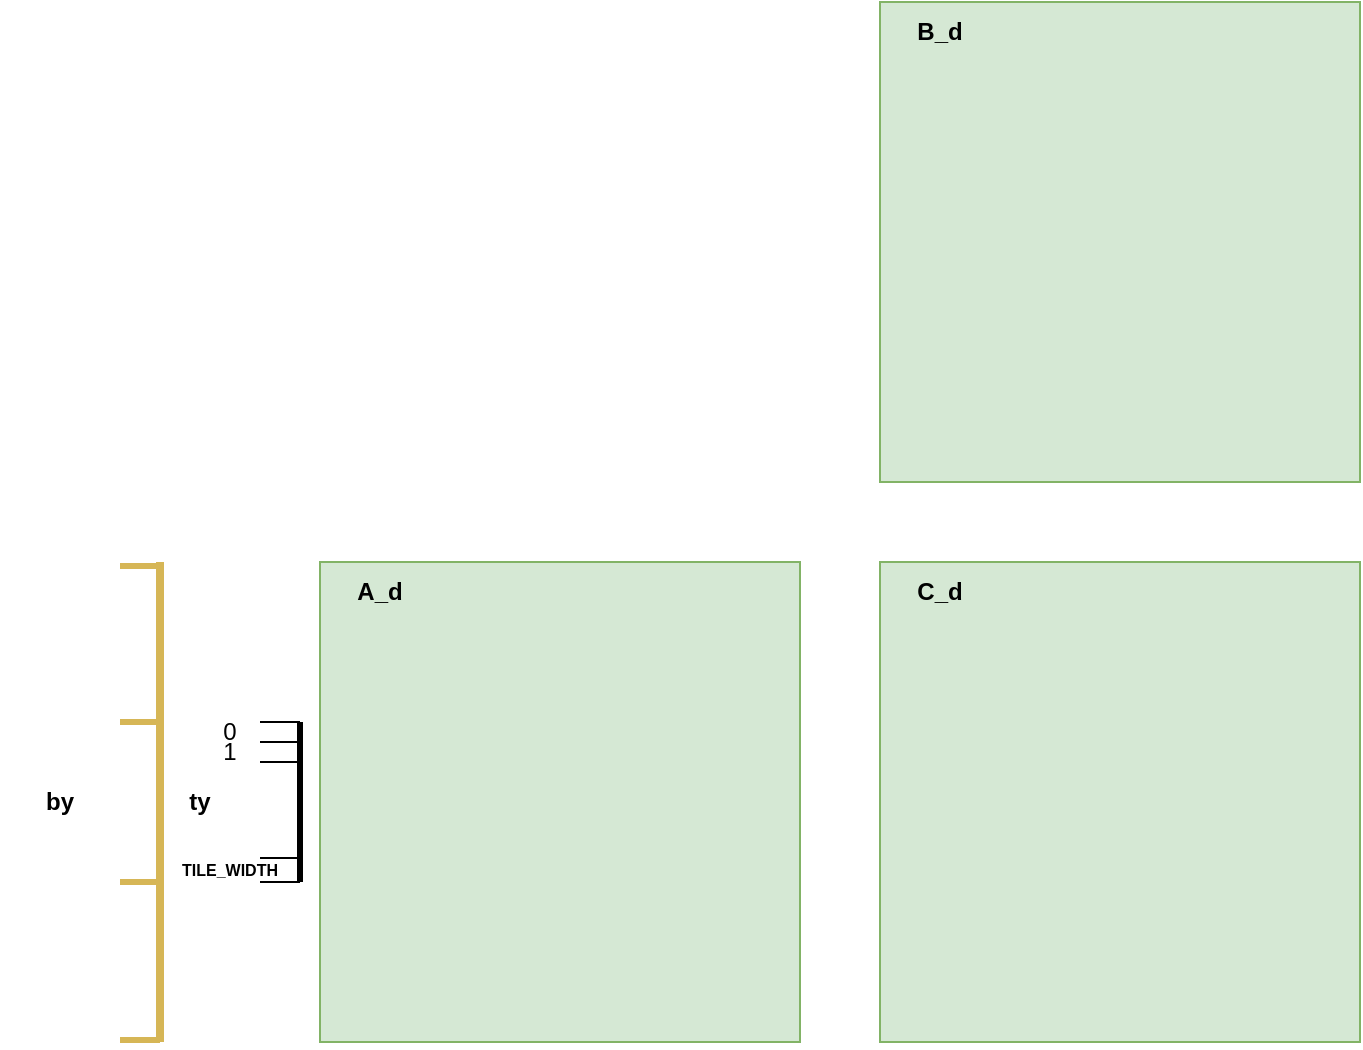 <mxfile version="24.2.7" type="github">
  <diagram name="Page-1" id="ZenlzO5LV9gic_rSfzat">
    <mxGraphModel dx="1369" dy="526" grid="1" gridSize="10" guides="1" tooltips="1" connect="1" arrows="1" fold="1" page="1" pageScale="1" pageWidth="850" pageHeight="1100" math="0" shadow="0">
      <root>
        <mxCell id="0" />
        <mxCell id="1" parent="0" />
        <mxCell id="rCkDUYI8NnFWdBm09v8n-1" value="" style="whiteSpace=wrap;html=1;aspect=fixed;fillColor=#d5e8d4;strokeColor=#82b366;" vertex="1" parent="1">
          <mxGeometry x="120" y="360" width="240" height="240" as="geometry" />
        </mxCell>
        <mxCell id="rCkDUYI8NnFWdBm09v8n-2" value="" style="whiteSpace=wrap;html=1;aspect=fixed;fillColor=#d5e8d4;strokeColor=#82b366;" vertex="1" parent="1">
          <mxGeometry x="400" y="80" width="240" height="240" as="geometry" />
        </mxCell>
        <mxCell id="rCkDUYI8NnFWdBm09v8n-3" value="" style="whiteSpace=wrap;html=1;aspect=fixed;fillColor=#d5e8d4;strokeColor=#82b366;" vertex="1" parent="1">
          <mxGeometry x="400" y="360" width="240" height="240" as="geometry" />
        </mxCell>
        <mxCell id="rCkDUYI8NnFWdBm09v8n-4" value="&lt;b&gt;A_d&lt;/b&gt;" style="text;html=1;align=center;verticalAlign=middle;whiteSpace=wrap;rounded=0;" vertex="1" parent="1">
          <mxGeometry x="120" y="360" width="60" height="30" as="geometry" />
        </mxCell>
        <mxCell id="rCkDUYI8NnFWdBm09v8n-5" value="&lt;b&gt;B_d&lt;/b&gt;" style="text;html=1;align=center;verticalAlign=middle;whiteSpace=wrap;rounded=0;" vertex="1" parent="1">
          <mxGeometry x="400" y="80" width="60" height="30" as="geometry" />
        </mxCell>
        <mxCell id="rCkDUYI8NnFWdBm09v8n-7" value="&lt;b&gt;C_d&lt;/b&gt;" style="text;html=1;align=center;verticalAlign=middle;whiteSpace=wrap;rounded=0;" vertex="1" parent="1">
          <mxGeometry x="400" y="360" width="60" height="30" as="geometry" />
        </mxCell>
        <mxCell id="rCkDUYI8NnFWdBm09v8n-8" value="" style="endArrow=none;html=1;rounded=0;strokeWidth=4;fillColor=#fff2cc;strokeColor=#d6b656;" edge="1" parent="1">
          <mxGeometry width="50" height="50" relative="1" as="geometry">
            <mxPoint x="40" y="600" as="sourcePoint" />
            <mxPoint x="40" y="360" as="targetPoint" />
          </mxGeometry>
        </mxCell>
        <mxCell id="rCkDUYI8NnFWdBm09v8n-9" value="" style="endArrow=none;html=1;rounded=0;strokeWidth=3;fillColor=#fff2cc;strokeColor=#d6b656;" edge="1" parent="1">
          <mxGeometry width="50" height="50" relative="1" as="geometry">
            <mxPoint x="20" y="362" as="sourcePoint" />
            <mxPoint x="40" y="362" as="targetPoint" />
          </mxGeometry>
        </mxCell>
        <mxCell id="rCkDUYI8NnFWdBm09v8n-10" value="" style="endArrow=none;html=1;rounded=0;strokeWidth=3;fillColor=#fff2cc;strokeColor=#d6b656;" edge="1" parent="1">
          <mxGeometry width="50" height="50" relative="1" as="geometry">
            <mxPoint x="20" y="440" as="sourcePoint" />
            <mxPoint x="40" y="440" as="targetPoint" />
          </mxGeometry>
        </mxCell>
        <mxCell id="rCkDUYI8NnFWdBm09v8n-11" value="" style="endArrow=none;html=1;rounded=0;strokeWidth=3;fillColor=#fff2cc;strokeColor=#d6b656;" edge="1" parent="1">
          <mxGeometry width="50" height="50" relative="1" as="geometry">
            <mxPoint x="20" y="520" as="sourcePoint" />
            <mxPoint x="40" y="520" as="targetPoint" />
          </mxGeometry>
        </mxCell>
        <mxCell id="rCkDUYI8NnFWdBm09v8n-12" value="" style="endArrow=none;html=1;rounded=0;strokeWidth=3;fillColor=#fff2cc;strokeColor=#d6b656;" edge="1" parent="1">
          <mxGeometry width="50" height="50" relative="1" as="geometry">
            <mxPoint x="20" y="599" as="sourcePoint" />
            <mxPoint x="40" y="599" as="targetPoint" />
          </mxGeometry>
        </mxCell>
        <mxCell id="rCkDUYI8NnFWdBm09v8n-13" value="&lt;b&gt;by&lt;/b&gt;" style="text;html=1;align=center;verticalAlign=middle;whiteSpace=wrap;rounded=0;" vertex="1" parent="1">
          <mxGeometry x="-40" y="465" width="60" height="30" as="geometry" />
        </mxCell>
        <mxCell id="rCkDUYI8NnFWdBm09v8n-14" value="" style="endArrow=none;html=1;rounded=0;strokeWidth=3;" edge="1" parent="1">
          <mxGeometry width="50" height="50" relative="1" as="geometry">
            <mxPoint x="110" y="520" as="sourcePoint" />
            <mxPoint x="110" y="440" as="targetPoint" />
          </mxGeometry>
        </mxCell>
        <mxCell id="rCkDUYI8NnFWdBm09v8n-15" value="" style="endArrow=none;html=1;rounded=0;" edge="1" parent="1">
          <mxGeometry width="50" height="50" relative="1" as="geometry">
            <mxPoint x="90" y="440" as="sourcePoint" />
            <mxPoint x="110" y="440" as="targetPoint" />
          </mxGeometry>
        </mxCell>
        <mxCell id="rCkDUYI8NnFWdBm09v8n-16" value="" style="endArrow=none;html=1;rounded=0;" edge="1" parent="1">
          <mxGeometry width="50" height="50" relative="1" as="geometry">
            <mxPoint x="90" y="450" as="sourcePoint" />
            <mxPoint x="110" y="450" as="targetPoint" />
          </mxGeometry>
        </mxCell>
        <mxCell id="rCkDUYI8NnFWdBm09v8n-17" value="" style="endArrow=none;html=1;rounded=0;" edge="1" parent="1">
          <mxGeometry width="50" height="50" relative="1" as="geometry">
            <mxPoint x="90" y="460" as="sourcePoint" />
            <mxPoint x="110" y="460" as="targetPoint" />
          </mxGeometry>
        </mxCell>
        <mxCell id="rCkDUYI8NnFWdBm09v8n-18" value="" style="endArrow=none;html=1;rounded=0;" edge="1" parent="1">
          <mxGeometry width="50" height="50" relative="1" as="geometry">
            <mxPoint x="90" y="520" as="sourcePoint" />
            <mxPoint x="110" y="520" as="targetPoint" />
          </mxGeometry>
        </mxCell>
        <mxCell id="rCkDUYI8NnFWdBm09v8n-19" value="&lt;b&gt;ty&lt;/b&gt;" style="text;html=1;align=center;verticalAlign=middle;whiteSpace=wrap;rounded=0;" vertex="1" parent="1">
          <mxGeometry x="30" y="465" width="60" height="30" as="geometry" />
        </mxCell>
        <mxCell id="rCkDUYI8NnFWdBm09v8n-20" value="0" style="text;html=1;align=center;verticalAlign=middle;whiteSpace=wrap;rounded=0;" vertex="1" parent="1">
          <mxGeometry x="60" y="440" width="30" height="10" as="geometry" />
        </mxCell>
        <mxCell id="rCkDUYI8NnFWdBm09v8n-21" value="1" style="text;html=1;align=center;verticalAlign=middle;whiteSpace=wrap;rounded=0;" vertex="1" parent="1">
          <mxGeometry x="60" y="450" width="30" height="10" as="geometry" />
        </mxCell>
        <mxCell id="rCkDUYI8NnFWdBm09v8n-22" value="&lt;font style=&quot;font-size: 8px;&quot;&gt;&lt;b&gt;TILE_WIDTH&lt;/b&gt;&lt;/font&gt;" style="text;html=1;align=center;verticalAlign=middle;whiteSpace=wrap;rounded=0;" vertex="1" parent="1">
          <mxGeometry x="60" y="508" width="30" height="10" as="geometry" />
        </mxCell>
        <mxCell id="rCkDUYI8NnFWdBm09v8n-23" value="" style="endArrow=none;html=1;rounded=0;" edge="1" parent="1">
          <mxGeometry width="50" height="50" relative="1" as="geometry">
            <mxPoint x="90" y="508" as="sourcePoint" />
            <mxPoint x="110" y="508" as="targetPoint" />
          </mxGeometry>
        </mxCell>
      </root>
    </mxGraphModel>
  </diagram>
</mxfile>
